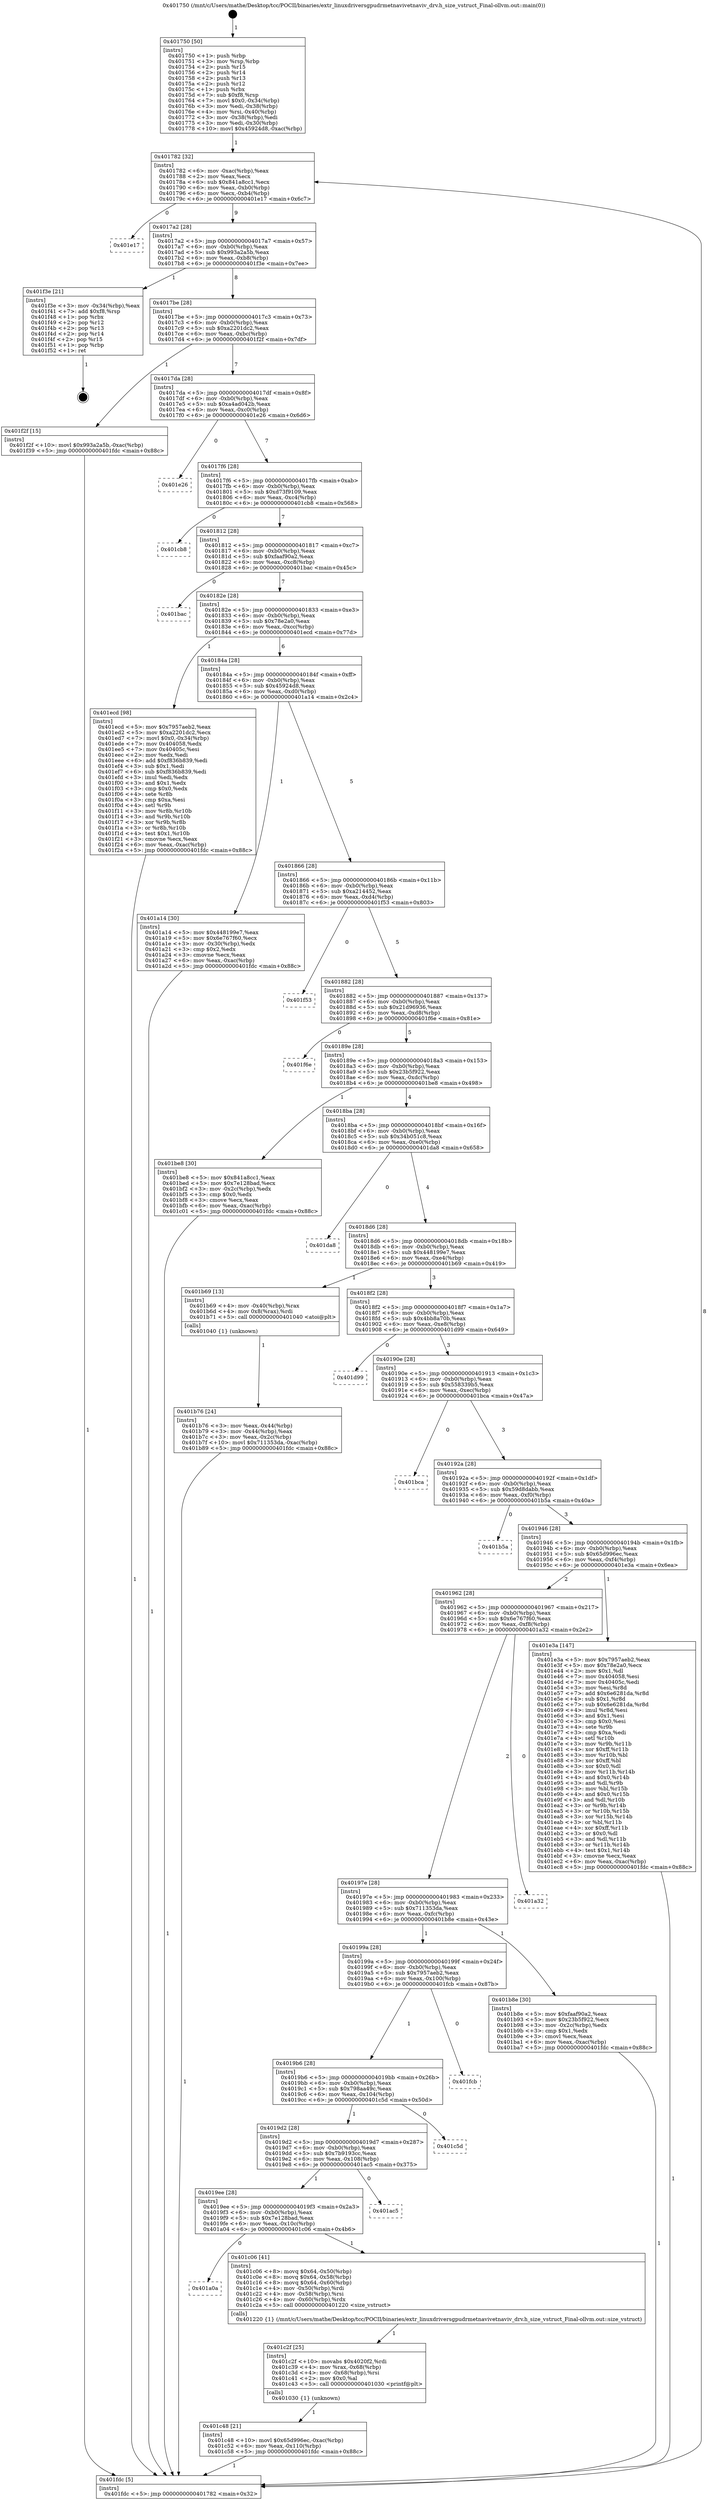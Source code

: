 digraph "0x401750" {
  label = "0x401750 (/mnt/c/Users/mathe/Desktop/tcc/POCII/binaries/extr_linuxdriversgpudrmetnavivetnaviv_drv.h_size_vstruct_Final-ollvm.out::main(0))"
  labelloc = "t"
  node[shape=record]

  Entry [label="",width=0.3,height=0.3,shape=circle,fillcolor=black,style=filled]
  "0x401782" [label="{
     0x401782 [32]\l
     | [instrs]\l
     &nbsp;&nbsp;0x401782 \<+6\>: mov -0xac(%rbp),%eax\l
     &nbsp;&nbsp;0x401788 \<+2\>: mov %eax,%ecx\l
     &nbsp;&nbsp;0x40178a \<+6\>: sub $0x841a8cc1,%ecx\l
     &nbsp;&nbsp;0x401790 \<+6\>: mov %eax,-0xb0(%rbp)\l
     &nbsp;&nbsp;0x401796 \<+6\>: mov %ecx,-0xb4(%rbp)\l
     &nbsp;&nbsp;0x40179c \<+6\>: je 0000000000401e17 \<main+0x6c7\>\l
  }"]
  "0x401e17" [label="{
     0x401e17\l
  }", style=dashed]
  "0x4017a2" [label="{
     0x4017a2 [28]\l
     | [instrs]\l
     &nbsp;&nbsp;0x4017a2 \<+5\>: jmp 00000000004017a7 \<main+0x57\>\l
     &nbsp;&nbsp;0x4017a7 \<+6\>: mov -0xb0(%rbp),%eax\l
     &nbsp;&nbsp;0x4017ad \<+5\>: sub $0x993a2a5b,%eax\l
     &nbsp;&nbsp;0x4017b2 \<+6\>: mov %eax,-0xb8(%rbp)\l
     &nbsp;&nbsp;0x4017b8 \<+6\>: je 0000000000401f3e \<main+0x7ee\>\l
  }"]
  Exit [label="",width=0.3,height=0.3,shape=circle,fillcolor=black,style=filled,peripheries=2]
  "0x401f3e" [label="{
     0x401f3e [21]\l
     | [instrs]\l
     &nbsp;&nbsp;0x401f3e \<+3\>: mov -0x34(%rbp),%eax\l
     &nbsp;&nbsp;0x401f41 \<+7\>: add $0xf8,%rsp\l
     &nbsp;&nbsp;0x401f48 \<+1\>: pop %rbx\l
     &nbsp;&nbsp;0x401f49 \<+2\>: pop %r12\l
     &nbsp;&nbsp;0x401f4b \<+2\>: pop %r13\l
     &nbsp;&nbsp;0x401f4d \<+2\>: pop %r14\l
     &nbsp;&nbsp;0x401f4f \<+2\>: pop %r15\l
     &nbsp;&nbsp;0x401f51 \<+1\>: pop %rbp\l
     &nbsp;&nbsp;0x401f52 \<+1\>: ret\l
  }"]
  "0x4017be" [label="{
     0x4017be [28]\l
     | [instrs]\l
     &nbsp;&nbsp;0x4017be \<+5\>: jmp 00000000004017c3 \<main+0x73\>\l
     &nbsp;&nbsp;0x4017c3 \<+6\>: mov -0xb0(%rbp),%eax\l
     &nbsp;&nbsp;0x4017c9 \<+5\>: sub $0xa2201dc2,%eax\l
     &nbsp;&nbsp;0x4017ce \<+6\>: mov %eax,-0xbc(%rbp)\l
     &nbsp;&nbsp;0x4017d4 \<+6\>: je 0000000000401f2f \<main+0x7df\>\l
  }"]
  "0x401c48" [label="{
     0x401c48 [21]\l
     | [instrs]\l
     &nbsp;&nbsp;0x401c48 \<+10\>: movl $0x65d996ec,-0xac(%rbp)\l
     &nbsp;&nbsp;0x401c52 \<+6\>: mov %eax,-0x110(%rbp)\l
     &nbsp;&nbsp;0x401c58 \<+5\>: jmp 0000000000401fdc \<main+0x88c\>\l
  }"]
  "0x401f2f" [label="{
     0x401f2f [15]\l
     | [instrs]\l
     &nbsp;&nbsp;0x401f2f \<+10\>: movl $0x993a2a5b,-0xac(%rbp)\l
     &nbsp;&nbsp;0x401f39 \<+5\>: jmp 0000000000401fdc \<main+0x88c\>\l
  }"]
  "0x4017da" [label="{
     0x4017da [28]\l
     | [instrs]\l
     &nbsp;&nbsp;0x4017da \<+5\>: jmp 00000000004017df \<main+0x8f\>\l
     &nbsp;&nbsp;0x4017df \<+6\>: mov -0xb0(%rbp),%eax\l
     &nbsp;&nbsp;0x4017e5 \<+5\>: sub $0xa4ad042b,%eax\l
     &nbsp;&nbsp;0x4017ea \<+6\>: mov %eax,-0xc0(%rbp)\l
     &nbsp;&nbsp;0x4017f0 \<+6\>: je 0000000000401e26 \<main+0x6d6\>\l
  }"]
  "0x401c2f" [label="{
     0x401c2f [25]\l
     | [instrs]\l
     &nbsp;&nbsp;0x401c2f \<+10\>: movabs $0x4020f2,%rdi\l
     &nbsp;&nbsp;0x401c39 \<+4\>: mov %rax,-0x68(%rbp)\l
     &nbsp;&nbsp;0x401c3d \<+4\>: mov -0x68(%rbp),%rsi\l
     &nbsp;&nbsp;0x401c41 \<+2\>: mov $0x0,%al\l
     &nbsp;&nbsp;0x401c43 \<+5\>: call 0000000000401030 \<printf@plt\>\l
     | [calls]\l
     &nbsp;&nbsp;0x401030 \{1\} (unknown)\l
  }"]
  "0x401e26" [label="{
     0x401e26\l
  }", style=dashed]
  "0x4017f6" [label="{
     0x4017f6 [28]\l
     | [instrs]\l
     &nbsp;&nbsp;0x4017f6 \<+5\>: jmp 00000000004017fb \<main+0xab\>\l
     &nbsp;&nbsp;0x4017fb \<+6\>: mov -0xb0(%rbp),%eax\l
     &nbsp;&nbsp;0x401801 \<+5\>: sub $0xd73f9109,%eax\l
     &nbsp;&nbsp;0x401806 \<+6\>: mov %eax,-0xc4(%rbp)\l
     &nbsp;&nbsp;0x40180c \<+6\>: je 0000000000401cb8 \<main+0x568\>\l
  }"]
  "0x401a0a" [label="{
     0x401a0a\l
  }", style=dashed]
  "0x401cb8" [label="{
     0x401cb8\l
  }", style=dashed]
  "0x401812" [label="{
     0x401812 [28]\l
     | [instrs]\l
     &nbsp;&nbsp;0x401812 \<+5\>: jmp 0000000000401817 \<main+0xc7\>\l
     &nbsp;&nbsp;0x401817 \<+6\>: mov -0xb0(%rbp),%eax\l
     &nbsp;&nbsp;0x40181d \<+5\>: sub $0xfaaf90a2,%eax\l
     &nbsp;&nbsp;0x401822 \<+6\>: mov %eax,-0xc8(%rbp)\l
     &nbsp;&nbsp;0x401828 \<+6\>: je 0000000000401bac \<main+0x45c\>\l
  }"]
  "0x401c06" [label="{
     0x401c06 [41]\l
     | [instrs]\l
     &nbsp;&nbsp;0x401c06 \<+8\>: movq $0x64,-0x50(%rbp)\l
     &nbsp;&nbsp;0x401c0e \<+8\>: movq $0x64,-0x58(%rbp)\l
     &nbsp;&nbsp;0x401c16 \<+8\>: movq $0x64,-0x60(%rbp)\l
     &nbsp;&nbsp;0x401c1e \<+4\>: mov -0x50(%rbp),%rdi\l
     &nbsp;&nbsp;0x401c22 \<+4\>: mov -0x58(%rbp),%rsi\l
     &nbsp;&nbsp;0x401c26 \<+4\>: mov -0x60(%rbp),%rdx\l
     &nbsp;&nbsp;0x401c2a \<+5\>: call 0000000000401220 \<size_vstruct\>\l
     | [calls]\l
     &nbsp;&nbsp;0x401220 \{1\} (/mnt/c/Users/mathe/Desktop/tcc/POCII/binaries/extr_linuxdriversgpudrmetnavivetnaviv_drv.h_size_vstruct_Final-ollvm.out::size_vstruct)\l
  }"]
  "0x401bac" [label="{
     0x401bac\l
  }", style=dashed]
  "0x40182e" [label="{
     0x40182e [28]\l
     | [instrs]\l
     &nbsp;&nbsp;0x40182e \<+5\>: jmp 0000000000401833 \<main+0xe3\>\l
     &nbsp;&nbsp;0x401833 \<+6\>: mov -0xb0(%rbp),%eax\l
     &nbsp;&nbsp;0x401839 \<+5\>: sub $0x78e2a0,%eax\l
     &nbsp;&nbsp;0x40183e \<+6\>: mov %eax,-0xcc(%rbp)\l
     &nbsp;&nbsp;0x401844 \<+6\>: je 0000000000401ecd \<main+0x77d\>\l
  }"]
  "0x4019ee" [label="{
     0x4019ee [28]\l
     | [instrs]\l
     &nbsp;&nbsp;0x4019ee \<+5\>: jmp 00000000004019f3 \<main+0x2a3\>\l
     &nbsp;&nbsp;0x4019f3 \<+6\>: mov -0xb0(%rbp),%eax\l
     &nbsp;&nbsp;0x4019f9 \<+5\>: sub $0x7e128bad,%eax\l
     &nbsp;&nbsp;0x4019fe \<+6\>: mov %eax,-0x10c(%rbp)\l
     &nbsp;&nbsp;0x401a04 \<+6\>: je 0000000000401c06 \<main+0x4b6\>\l
  }"]
  "0x401ecd" [label="{
     0x401ecd [98]\l
     | [instrs]\l
     &nbsp;&nbsp;0x401ecd \<+5\>: mov $0x7957aeb2,%eax\l
     &nbsp;&nbsp;0x401ed2 \<+5\>: mov $0xa2201dc2,%ecx\l
     &nbsp;&nbsp;0x401ed7 \<+7\>: movl $0x0,-0x34(%rbp)\l
     &nbsp;&nbsp;0x401ede \<+7\>: mov 0x404058,%edx\l
     &nbsp;&nbsp;0x401ee5 \<+7\>: mov 0x40405c,%esi\l
     &nbsp;&nbsp;0x401eec \<+2\>: mov %edx,%edi\l
     &nbsp;&nbsp;0x401eee \<+6\>: add $0xf836b839,%edi\l
     &nbsp;&nbsp;0x401ef4 \<+3\>: sub $0x1,%edi\l
     &nbsp;&nbsp;0x401ef7 \<+6\>: sub $0xf836b839,%edi\l
     &nbsp;&nbsp;0x401efd \<+3\>: imul %edi,%edx\l
     &nbsp;&nbsp;0x401f00 \<+3\>: and $0x1,%edx\l
     &nbsp;&nbsp;0x401f03 \<+3\>: cmp $0x0,%edx\l
     &nbsp;&nbsp;0x401f06 \<+4\>: sete %r8b\l
     &nbsp;&nbsp;0x401f0a \<+3\>: cmp $0xa,%esi\l
     &nbsp;&nbsp;0x401f0d \<+4\>: setl %r9b\l
     &nbsp;&nbsp;0x401f11 \<+3\>: mov %r8b,%r10b\l
     &nbsp;&nbsp;0x401f14 \<+3\>: and %r9b,%r10b\l
     &nbsp;&nbsp;0x401f17 \<+3\>: xor %r9b,%r8b\l
     &nbsp;&nbsp;0x401f1a \<+3\>: or %r8b,%r10b\l
     &nbsp;&nbsp;0x401f1d \<+4\>: test $0x1,%r10b\l
     &nbsp;&nbsp;0x401f21 \<+3\>: cmovne %ecx,%eax\l
     &nbsp;&nbsp;0x401f24 \<+6\>: mov %eax,-0xac(%rbp)\l
     &nbsp;&nbsp;0x401f2a \<+5\>: jmp 0000000000401fdc \<main+0x88c\>\l
  }"]
  "0x40184a" [label="{
     0x40184a [28]\l
     | [instrs]\l
     &nbsp;&nbsp;0x40184a \<+5\>: jmp 000000000040184f \<main+0xff\>\l
     &nbsp;&nbsp;0x40184f \<+6\>: mov -0xb0(%rbp),%eax\l
     &nbsp;&nbsp;0x401855 \<+5\>: sub $0x45924d8,%eax\l
     &nbsp;&nbsp;0x40185a \<+6\>: mov %eax,-0xd0(%rbp)\l
     &nbsp;&nbsp;0x401860 \<+6\>: je 0000000000401a14 \<main+0x2c4\>\l
  }"]
  "0x401ac5" [label="{
     0x401ac5\l
  }", style=dashed]
  "0x401a14" [label="{
     0x401a14 [30]\l
     | [instrs]\l
     &nbsp;&nbsp;0x401a14 \<+5\>: mov $0x448199e7,%eax\l
     &nbsp;&nbsp;0x401a19 \<+5\>: mov $0x6e767f60,%ecx\l
     &nbsp;&nbsp;0x401a1e \<+3\>: mov -0x30(%rbp),%edx\l
     &nbsp;&nbsp;0x401a21 \<+3\>: cmp $0x2,%edx\l
     &nbsp;&nbsp;0x401a24 \<+3\>: cmovne %ecx,%eax\l
     &nbsp;&nbsp;0x401a27 \<+6\>: mov %eax,-0xac(%rbp)\l
     &nbsp;&nbsp;0x401a2d \<+5\>: jmp 0000000000401fdc \<main+0x88c\>\l
  }"]
  "0x401866" [label="{
     0x401866 [28]\l
     | [instrs]\l
     &nbsp;&nbsp;0x401866 \<+5\>: jmp 000000000040186b \<main+0x11b\>\l
     &nbsp;&nbsp;0x40186b \<+6\>: mov -0xb0(%rbp),%eax\l
     &nbsp;&nbsp;0x401871 \<+5\>: sub $0xa214452,%eax\l
     &nbsp;&nbsp;0x401876 \<+6\>: mov %eax,-0xd4(%rbp)\l
     &nbsp;&nbsp;0x40187c \<+6\>: je 0000000000401f53 \<main+0x803\>\l
  }"]
  "0x401fdc" [label="{
     0x401fdc [5]\l
     | [instrs]\l
     &nbsp;&nbsp;0x401fdc \<+5\>: jmp 0000000000401782 \<main+0x32\>\l
  }"]
  "0x401750" [label="{
     0x401750 [50]\l
     | [instrs]\l
     &nbsp;&nbsp;0x401750 \<+1\>: push %rbp\l
     &nbsp;&nbsp;0x401751 \<+3\>: mov %rsp,%rbp\l
     &nbsp;&nbsp;0x401754 \<+2\>: push %r15\l
     &nbsp;&nbsp;0x401756 \<+2\>: push %r14\l
     &nbsp;&nbsp;0x401758 \<+2\>: push %r13\l
     &nbsp;&nbsp;0x40175a \<+2\>: push %r12\l
     &nbsp;&nbsp;0x40175c \<+1\>: push %rbx\l
     &nbsp;&nbsp;0x40175d \<+7\>: sub $0xf8,%rsp\l
     &nbsp;&nbsp;0x401764 \<+7\>: movl $0x0,-0x34(%rbp)\l
     &nbsp;&nbsp;0x40176b \<+3\>: mov %edi,-0x38(%rbp)\l
     &nbsp;&nbsp;0x40176e \<+4\>: mov %rsi,-0x40(%rbp)\l
     &nbsp;&nbsp;0x401772 \<+3\>: mov -0x38(%rbp),%edi\l
     &nbsp;&nbsp;0x401775 \<+3\>: mov %edi,-0x30(%rbp)\l
     &nbsp;&nbsp;0x401778 \<+10\>: movl $0x45924d8,-0xac(%rbp)\l
  }"]
  "0x4019d2" [label="{
     0x4019d2 [28]\l
     | [instrs]\l
     &nbsp;&nbsp;0x4019d2 \<+5\>: jmp 00000000004019d7 \<main+0x287\>\l
     &nbsp;&nbsp;0x4019d7 \<+6\>: mov -0xb0(%rbp),%eax\l
     &nbsp;&nbsp;0x4019dd \<+5\>: sub $0x7b9193cc,%eax\l
     &nbsp;&nbsp;0x4019e2 \<+6\>: mov %eax,-0x108(%rbp)\l
     &nbsp;&nbsp;0x4019e8 \<+6\>: je 0000000000401ac5 \<main+0x375\>\l
  }"]
  "0x401f53" [label="{
     0x401f53\l
  }", style=dashed]
  "0x401882" [label="{
     0x401882 [28]\l
     | [instrs]\l
     &nbsp;&nbsp;0x401882 \<+5\>: jmp 0000000000401887 \<main+0x137\>\l
     &nbsp;&nbsp;0x401887 \<+6\>: mov -0xb0(%rbp),%eax\l
     &nbsp;&nbsp;0x40188d \<+5\>: sub $0x21d96936,%eax\l
     &nbsp;&nbsp;0x401892 \<+6\>: mov %eax,-0xd8(%rbp)\l
     &nbsp;&nbsp;0x401898 \<+6\>: je 0000000000401f6e \<main+0x81e\>\l
  }"]
  "0x401c5d" [label="{
     0x401c5d\l
  }", style=dashed]
  "0x401f6e" [label="{
     0x401f6e\l
  }", style=dashed]
  "0x40189e" [label="{
     0x40189e [28]\l
     | [instrs]\l
     &nbsp;&nbsp;0x40189e \<+5\>: jmp 00000000004018a3 \<main+0x153\>\l
     &nbsp;&nbsp;0x4018a3 \<+6\>: mov -0xb0(%rbp),%eax\l
     &nbsp;&nbsp;0x4018a9 \<+5\>: sub $0x23b5f922,%eax\l
     &nbsp;&nbsp;0x4018ae \<+6\>: mov %eax,-0xdc(%rbp)\l
     &nbsp;&nbsp;0x4018b4 \<+6\>: je 0000000000401be8 \<main+0x498\>\l
  }"]
  "0x4019b6" [label="{
     0x4019b6 [28]\l
     | [instrs]\l
     &nbsp;&nbsp;0x4019b6 \<+5\>: jmp 00000000004019bb \<main+0x26b\>\l
     &nbsp;&nbsp;0x4019bb \<+6\>: mov -0xb0(%rbp),%eax\l
     &nbsp;&nbsp;0x4019c1 \<+5\>: sub $0x798aa49c,%eax\l
     &nbsp;&nbsp;0x4019c6 \<+6\>: mov %eax,-0x104(%rbp)\l
     &nbsp;&nbsp;0x4019cc \<+6\>: je 0000000000401c5d \<main+0x50d\>\l
  }"]
  "0x401be8" [label="{
     0x401be8 [30]\l
     | [instrs]\l
     &nbsp;&nbsp;0x401be8 \<+5\>: mov $0x841a8cc1,%eax\l
     &nbsp;&nbsp;0x401bed \<+5\>: mov $0x7e128bad,%ecx\l
     &nbsp;&nbsp;0x401bf2 \<+3\>: mov -0x2c(%rbp),%edx\l
     &nbsp;&nbsp;0x401bf5 \<+3\>: cmp $0x0,%edx\l
     &nbsp;&nbsp;0x401bf8 \<+3\>: cmove %ecx,%eax\l
     &nbsp;&nbsp;0x401bfb \<+6\>: mov %eax,-0xac(%rbp)\l
     &nbsp;&nbsp;0x401c01 \<+5\>: jmp 0000000000401fdc \<main+0x88c\>\l
  }"]
  "0x4018ba" [label="{
     0x4018ba [28]\l
     | [instrs]\l
     &nbsp;&nbsp;0x4018ba \<+5\>: jmp 00000000004018bf \<main+0x16f\>\l
     &nbsp;&nbsp;0x4018bf \<+6\>: mov -0xb0(%rbp),%eax\l
     &nbsp;&nbsp;0x4018c5 \<+5\>: sub $0x34b051c8,%eax\l
     &nbsp;&nbsp;0x4018ca \<+6\>: mov %eax,-0xe0(%rbp)\l
     &nbsp;&nbsp;0x4018d0 \<+6\>: je 0000000000401da8 \<main+0x658\>\l
  }"]
  "0x401fcb" [label="{
     0x401fcb\l
  }", style=dashed]
  "0x401da8" [label="{
     0x401da8\l
  }", style=dashed]
  "0x4018d6" [label="{
     0x4018d6 [28]\l
     | [instrs]\l
     &nbsp;&nbsp;0x4018d6 \<+5\>: jmp 00000000004018db \<main+0x18b\>\l
     &nbsp;&nbsp;0x4018db \<+6\>: mov -0xb0(%rbp),%eax\l
     &nbsp;&nbsp;0x4018e1 \<+5\>: sub $0x448199e7,%eax\l
     &nbsp;&nbsp;0x4018e6 \<+6\>: mov %eax,-0xe4(%rbp)\l
     &nbsp;&nbsp;0x4018ec \<+6\>: je 0000000000401b69 \<main+0x419\>\l
  }"]
  "0x40199a" [label="{
     0x40199a [28]\l
     | [instrs]\l
     &nbsp;&nbsp;0x40199a \<+5\>: jmp 000000000040199f \<main+0x24f\>\l
     &nbsp;&nbsp;0x40199f \<+6\>: mov -0xb0(%rbp),%eax\l
     &nbsp;&nbsp;0x4019a5 \<+5\>: sub $0x7957aeb2,%eax\l
     &nbsp;&nbsp;0x4019aa \<+6\>: mov %eax,-0x100(%rbp)\l
     &nbsp;&nbsp;0x4019b0 \<+6\>: je 0000000000401fcb \<main+0x87b\>\l
  }"]
  "0x401b69" [label="{
     0x401b69 [13]\l
     | [instrs]\l
     &nbsp;&nbsp;0x401b69 \<+4\>: mov -0x40(%rbp),%rax\l
     &nbsp;&nbsp;0x401b6d \<+4\>: mov 0x8(%rax),%rdi\l
     &nbsp;&nbsp;0x401b71 \<+5\>: call 0000000000401040 \<atoi@plt\>\l
     | [calls]\l
     &nbsp;&nbsp;0x401040 \{1\} (unknown)\l
  }"]
  "0x4018f2" [label="{
     0x4018f2 [28]\l
     | [instrs]\l
     &nbsp;&nbsp;0x4018f2 \<+5\>: jmp 00000000004018f7 \<main+0x1a7\>\l
     &nbsp;&nbsp;0x4018f7 \<+6\>: mov -0xb0(%rbp),%eax\l
     &nbsp;&nbsp;0x4018fd \<+5\>: sub $0x4bb8a70b,%eax\l
     &nbsp;&nbsp;0x401902 \<+6\>: mov %eax,-0xe8(%rbp)\l
     &nbsp;&nbsp;0x401908 \<+6\>: je 0000000000401d99 \<main+0x649\>\l
  }"]
  "0x401b76" [label="{
     0x401b76 [24]\l
     | [instrs]\l
     &nbsp;&nbsp;0x401b76 \<+3\>: mov %eax,-0x44(%rbp)\l
     &nbsp;&nbsp;0x401b79 \<+3\>: mov -0x44(%rbp),%eax\l
     &nbsp;&nbsp;0x401b7c \<+3\>: mov %eax,-0x2c(%rbp)\l
     &nbsp;&nbsp;0x401b7f \<+10\>: movl $0x711353da,-0xac(%rbp)\l
     &nbsp;&nbsp;0x401b89 \<+5\>: jmp 0000000000401fdc \<main+0x88c\>\l
  }"]
  "0x401b8e" [label="{
     0x401b8e [30]\l
     | [instrs]\l
     &nbsp;&nbsp;0x401b8e \<+5\>: mov $0xfaaf90a2,%eax\l
     &nbsp;&nbsp;0x401b93 \<+5\>: mov $0x23b5f922,%ecx\l
     &nbsp;&nbsp;0x401b98 \<+3\>: mov -0x2c(%rbp),%edx\l
     &nbsp;&nbsp;0x401b9b \<+3\>: cmp $0x1,%edx\l
     &nbsp;&nbsp;0x401b9e \<+3\>: cmovl %ecx,%eax\l
     &nbsp;&nbsp;0x401ba1 \<+6\>: mov %eax,-0xac(%rbp)\l
     &nbsp;&nbsp;0x401ba7 \<+5\>: jmp 0000000000401fdc \<main+0x88c\>\l
  }"]
  "0x401d99" [label="{
     0x401d99\l
  }", style=dashed]
  "0x40190e" [label="{
     0x40190e [28]\l
     | [instrs]\l
     &nbsp;&nbsp;0x40190e \<+5\>: jmp 0000000000401913 \<main+0x1c3\>\l
     &nbsp;&nbsp;0x401913 \<+6\>: mov -0xb0(%rbp),%eax\l
     &nbsp;&nbsp;0x401919 \<+5\>: sub $0x558339b5,%eax\l
     &nbsp;&nbsp;0x40191e \<+6\>: mov %eax,-0xec(%rbp)\l
     &nbsp;&nbsp;0x401924 \<+6\>: je 0000000000401bca \<main+0x47a\>\l
  }"]
  "0x40197e" [label="{
     0x40197e [28]\l
     | [instrs]\l
     &nbsp;&nbsp;0x40197e \<+5\>: jmp 0000000000401983 \<main+0x233\>\l
     &nbsp;&nbsp;0x401983 \<+6\>: mov -0xb0(%rbp),%eax\l
     &nbsp;&nbsp;0x401989 \<+5\>: sub $0x711353da,%eax\l
     &nbsp;&nbsp;0x40198e \<+6\>: mov %eax,-0xfc(%rbp)\l
     &nbsp;&nbsp;0x401994 \<+6\>: je 0000000000401b8e \<main+0x43e\>\l
  }"]
  "0x401bca" [label="{
     0x401bca\l
  }", style=dashed]
  "0x40192a" [label="{
     0x40192a [28]\l
     | [instrs]\l
     &nbsp;&nbsp;0x40192a \<+5\>: jmp 000000000040192f \<main+0x1df\>\l
     &nbsp;&nbsp;0x40192f \<+6\>: mov -0xb0(%rbp),%eax\l
     &nbsp;&nbsp;0x401935 \<+5\>: sub $0x59d8dabb,%eax\l
     &nbsp;&nbsp;0x40193a \<+6\>: mov %eax,-0xf0(%rbp)\l
     &nbsp;&nbsp;0x401940 \<+6\>: je 0000000000401b5a \<main+0x40a\>\l
  }"]
  "0x401a32" [label="{
     0x401a32\l
  }", style=dashed]
  "0x401b5a" [label="{
     0x401b5a\l
  }", style=dashed]
  "0x401946" [label="{
     0x401946 [28]\l
     | [instrs]\l
     &nbsp;&nbsp;0x401946 \<+5\>: jmp 000000000040194b \<main+0x1fb\>\l
     &nbsp;&nbsp;0x40194b \<+6\>: mov -0xb0(%rbp),%eax\l
     &nbsp;&nbsp;0x401951 \<+5\>: sub $0x65d996ec,%eax\l
     &nbsp;&nbsp;0x401956 \<+6\>: mov %eax,-0xf4(%rbp)\l
     &nbsp;&nbsp;0x40195c \<+6\>: je 0000000000401e3a \<main+0x6ea\>\l
  }"]
  "0x401962" [label="{
     0x401962 [28]\l
     | [instrs]\l
     &nbsp;&nbsp;0x401962 \<+5\>: jmp 0000000000401967 \<main+0x217\>\l
     &nbsp;&nbsp;0x401967 \<+6\>: mov -0xb0(%rbp),%eax\l
     &nbsp;&nbsp;0x40196d \<+5\>: sub $0x6e767f60,%eax\l
     &nbsp;&nbsp;0x401972 \<+6\>: mov %eax,-0xf8(%rbp)\l
     &nbsp;&nbsp;0x401978 \<+6\>: je 0000000000401a32 \<main+0x2e2\>\l
  }"]
  "0x401e3a" [label="{
     0x401e3a [147]\l
     | [instrs]\l
     &nbsp;&nbsp;0x401e3a \<+5\>: mov $0x7957aeb2,%eax\l
     &nbsp;&nbsp;0x401e3f \<+5\>: mov $0x78e2a0,%ecx\l
     &nbsp;&nbsp;0x401e44 \<+2\>: mov $0x1,%dl\l
     &nbsp;&nbsp;0x401e46 \<+7\>: mov 0x404058,%esi\l
     &nbsp;&nbsp;0x401e4d \<+7\>: mov 0x40405c,%edi\l
     &nbsp;&nbsp;0x401e54 \<+3\>: mov %esi,%r8d\l
     &nbsp;&nbsp;0x401e57 \<+7\>: add $0x6e6281da,%r8d\l
     &nbsp;&nbsp;0x401e5e \<+4\>: sub $0x1,%r8d\l
     &nbsp;&nbsp;0x401e62 \<+7\>: sub $0x6e6281da,%r8d\l
     &nbsp;&nbsp;0x401e69 \<+4\>: imul %r8d,%esi\l
     &nbsp;&nbsp;0x401e6d \<+3\>: and $0x1,%esi\l
     &nbsp;&nbsp;0x401e70 \<+3\>: cmp $0x0,%esi\l
     &nbsp;&nbsp;0x401e73 \<+4\>: sete %r9b\l
     &nbsp;&nbsp;0x401e77 \<+3\>: cmp $0xa,%edi\l
     &nbsp;&nbsp;0x401e7a \<+4\>: setl %r10b\l
     &nbsp;&nbsp;0x401e7e \<+3\>: mov %r9b,%r11b\l
     &nbsp;&nbsp;0x401e81 \<+4\>: xor $0xff,%r11b\l
     &nbsp;&nbsp;0x401e85 \<+3\>: mov %r10b,%bl\l
     &nbsp;&nbsp;0x401e88 \<+3\>: xor $0xff,%bl\l
     &nbsp;&nbsp;0x401e8b \<+3\>: xor $0x0,%dl\l
     &nbsp;&nbsp;0x401e8e \<+3\>: mov %r11b,%r14b\l
     &nbsp;&nbsp;0x401e91 \<+4\>: and $0x0,%r14b\l
     &nbsp;&nbsp;0x401e95 \<+3\>: and %dl,%r9b\l
     &nbsp;&nbsp;0x401e98 \<+3\>: mov %bl,%r15b\l
     &nbsp;&nbsp;0x401e9b \<+4\>: and $0x0,%r15b\l
     &nbsp;&nbsp;0x401e9f \<+3\>: and %dl,%r10b\l
     &nbsp;&nbsp;0x401ea2 \<+3\>: or %r9b,%r14b\l
     &nbsp;&nbsp;0x401ea5 \<+3\>: or %r10b,%r15b\l
     &nbsp;&nbsp;0x401ea8 \<+3\>: xor %r15b,%r14b\l
     &nbsp;&nbsp;0x401eab \<+3\>: or %bl,%r11b\l
     &nbsp;&nbsp;0x401eae \<+4\>: xor $0xff,%r11b\l
     &nbsp;&nbsp;0x401eb2 \<+3\>: or $0x0,%dl\l
     &nbsp;&nbsp;0x401eb5 \<+3\>: and %dl,%r11b\l
     &nbsp;&nbsp;0x401eb8 \<+3\>: or %r11b,%r14b\l
     &nbsp;&nbsp;0x401ebb \<+4\>: test $0x1,%r14b\l
     &nbsp;&nbsp;0x401ebf \<+3\>: cmovne %ecx,%eax\l
     &nbsp;&nbsp;0x401ec2 \<+6\>: mov %eax,-0xac(%rbp)\l
     &nbsp;&nbsp;0x401ec8 \<+5\>: jmp 0000000000401fdc \<main+0x88c\>\l
  }"]
  Entry -> "0x401750" [label=" 1"]
  "0x401782" -> "0x401e17" [label=" 0"]
  "0x401782" -> "0x4017a2" [label=" 9"]
  "0x401f3e" -> Exit [label=" 1"]
  "0x4017a2" -> "0x401f3e" [label=" 1"]
  "0x4017a2" -> "0x4017be" [label=" 8"]
  "0x401f2f" -> "0x401fdc" [label=" 1"]
  "0x4017be" -> "0x401f2f" [label=" 1"]
  "0x4017be" -> "0x4017da" [label=" 7"]
  "0x401ecd" -> "0x401fdc" [label=" 1"]
  "0x4017da" -> "0x401e26" [label=" 0"]
  "0x4017da" -> "0x4017f6" [label=" 7"]
  "0x401e3a" -> "0x401fdc" [label=" 1"]
  "0x4017f6" -> "0x401cb8" [label=" 0"]
  "0x4017f6" -> "0x401812" [label=" 7"]
  "0x401c48" -> "0x401fdc" [label=" 1"]
  "0x401812" -> "0x401bac" [label=" 0"]
  "0x401812" -> "0x40182e" [label=" 7"]
  "0x401c2f" -> "0x401c48" [label=" 1"]
  "0x40182e" -> "0x401ecd" [label=" 1"]
  "0x40182e" -> "0x40184a" [label=" 6"]
  "0x4019ee" -> "0x401a0a" [label=" 0"]
  "0x40184a" -> "0x401a14" [label=" 1"]
  "0x40184a" -> "0x401866" [label=" 5"]
  "0x401a14" -> "0x401fdc" [label=" 1"]
  "0x401750" -> "0x401782" [label=" 1"]
  "0x401fdc" -> "0x401782" [label=" 8"]
  "0x4019ee" -> "0x401c06" [label=" 1"]
  "0x401866" -> "0x401f53" [label=" 0"]
  "0x401866" -> "0x401882" [label=" 5"]
  "0x4019d2" -> "0x4019ee" [label=" 1"]
  "0x401882" -> "0x401f6e" [label=" 0"]
  "0x401882" -> "0x40189e" [label=" 5"]
  "0x4019d2" -> "0x401ac5" [label=" 0"]
  "0x40189e" -> "0x401be8" [label=" 1"]
  "0x40189e" -> "0x4018ba" [label=" 4"]
  "0x4019b6" -> "0x4019d2" [label=" 1"]
  "0x4018ba" -> "0x401da8" [label=" 0"]
  "0x4018ba" -> "0x4018d6" [label=" 4"]
  "0x4019b6" -> "0x401c5d" [label=" 0"]
  "0x4018d6" -> "0x401b69" [label=" 1"]
  "0x4018d6" -> "0x4018f2" [label=" 3"]
  "0x401b69" -> "0x401b76" [label=" 1"]
  "0x401b76" -> "0x401fdc" [label=" 1"]
  "0x40199a" -> "0x4019b6" [label=" 1"]
  "0x4018f2" -> "0x401d99" [label=" 0"]
  "0x4018f2" -> "0x40190e" [label=" 3"]
  "0x40199a" -> "0x401fcb" [label=" 0"]
  "0x40190e" -> "0x401bca" [label=" 0"]
  "0x40190e" -> "0x40192a" [label=" 3"]
  "0x401be8" -> "0x401fdc" [label=" 1"]
  "0x40192a" -> "0x401b5a" [label=" 0"]
  "0x40192a" -> "0x401946" [label=" 3"]
  "0x401b8e" -> "0x401fdc" [label=" 1"]
  "0x401946" -> "0x401e3a" [label=" 1"]
  "0x401946" -> "0x401962" [label=" 2"]
  "0x40197e" -> "0x40199a" [label=" 1"]
  "0x401962" -> "0x401a32" [label=" 0"]
  "0x401962" -> "0x40197e" [label=" 2"]
  "0x401c06" -> "0x401c2f" [label=" 1"]
  "0x40197e" -> "0x401b8e" [label=" 1"]
}

